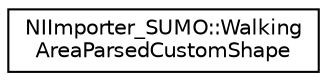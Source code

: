 digraph "Graphical Class Hierarchy"
{
  edge [fontname="Helvetica",fontsize="10",labelfontname="Helvetica",labelfontsize="10"];
  node [fontname="Helvetica",fontsize="10",shape=record];
  rankdir="LR";
  Node0 [label="NIImporter_SUMO::Walking\lAreaParsedCustomShape",height=0.2,width=0.4,color="black", fillcolor="white", style="filled",URL="$d0/d71/struct_n_i_importer___s_u_m_o_1_1_walking_area_parsed_custom_shape.html",tooltip="Describes custom shape for a walking area during parsing. "];
}
